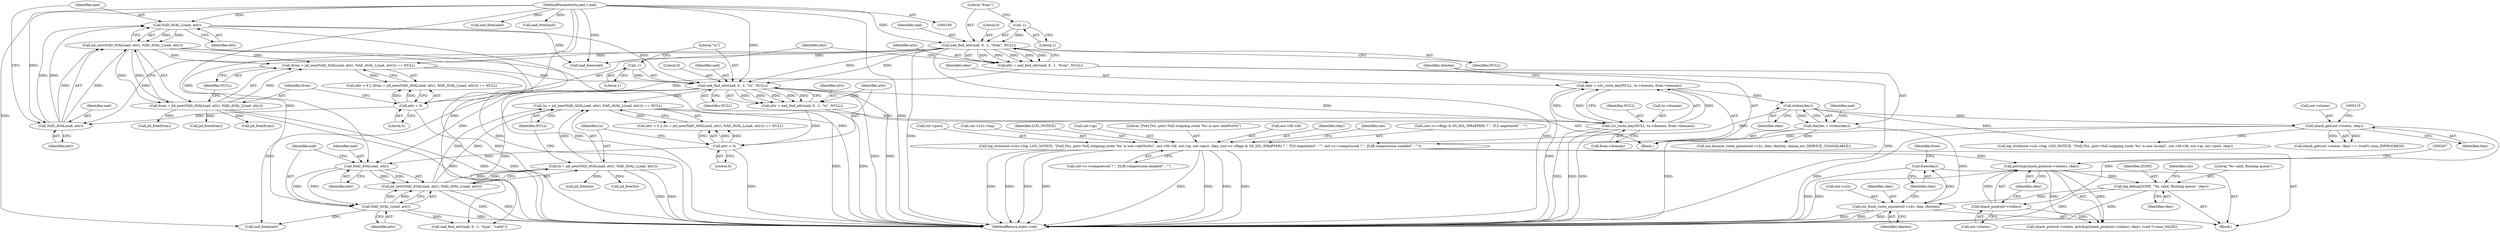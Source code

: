 digraph "0_jabberd2_aabcffae560d5fd00cd1d2ffce5d760353cf0a4d@API" {
"1000279" [label="(Call,free(rkey))"];
"1000273" [label="(Call,out_flush_route_queue(out->s2s, rkey, rkeylen))"];
"1000269" [label="(Call,log_debug(ZONE, \"%s valid, flushing queue\", rkey))"];
"1000260" [label="(Call,pstrdup(xhash_pool(out->states), rkey))"];
"1000261" [label="(Call,xhash_pool(out->states))"];
"1000209" [label="(Call,xhash_get(out->states, rkey))"];
"1000195" [label="(Call,strlen(rkey))"];
"1000183" [label="(Call,rkey = s2s_route_key(NULL, to->domain, from->domain))"];
"1000185" [label="(Call,s2s_route_key(NULL, to->domain, from->domain))"];
"1000151" [label="(Call,nad_find_attr(nad, 0, -1, \"to\", NULL))"];
"1000138" [label="(Call,NAD_AVAL_L(nad, attr))"];
"1000135" [label="(Call,NAD_AVAL(nad, attr))"];
"1000119" [label="(Call,nad_find_attr(nad, 0, -1, \"from\", NULL))"];
"1000110" [label="(MethodParameterIn,nad_t nad)"];
"1000122" [label="(Call,-1)"];
"1000128" [label="(Call,attr < 0)"];
"1000117" [label="(Call,attr = nad_find_attr(nad, 0, -1, \"from\", NULL))"];
"1000154" [label="(Call,-1)"];
"1000131" [label="(Call,(from = jid_new(NAD_AVAL(nad, attr), NAD_AVAL_L(nad, attr))) == NULL)"];
"1000132" [label="(Call,from = jid_new(NAD_AVAL(nad, attr), NAD_AVAL_L(nad, attr)))"];
"1000134" [label="(Call,jid_new(NAD_AVAL(nad, attr), NAD_AVAL_L(nad, attr)))"];
"1000163" [label="(Call,(to = jid_new(NAD_AVAL(nad, attr), NAD_AVAL_L(nad, attr))) == NULL)"];
"1000164" [label="(Call,to = jid_new(NAD_AVAL(nad, attr), NAD_AVAL_L(nad, attr)))"];
"1000166" [label="(Call,jid_new(NAD_AVAL(nad, attr), NAD_AVAL_L(nad, attr)))"];
"1000167" [label="(Call,NAD_AVAL(nad, attr))"];
"1000160" [label="(Call,attr < 0)"];
"1000149" [label="(Call,attr = nad_find_attr(nad, 0, -1, \"to\", NULL))"];
"1000170" [label="(Call,NAD_AVAL_L(nad, attr))"];
"1000218" [label="(Call,log_write(out->s2s->log, LOG_NOTICE, \"[%d] [%s, port=%d] outgoing route '%s' is now valid%s%s\", out->fd->fd, out->ip, out->port, rkey, (out->s->flags & SX_SSL_WRAPPER) ? \", TLS negotiated\" : \"\", out->s->compressed ? \", ZLIB compression enabled\" : \"\"))"];
"1000193" [label="(Call,rkeylen = strlen(rkey))"];
"1000219" [label="(Call,out->s2s->log)"];
"1000129" [label="(Identifier,attr)"];
"1000119" [label="(Call,nad_find_attr(nad, 0, -1, \"from\", NULL))"];
"1000160" [label="(Call,attr < 0)"];
"1000208" [label="(Call,xhash_get(out->states, rkey) == (void*) conn_INPROGRESS)"];
"1000132" [label="(Call,from = jid_new(NAD_AVAL(nad, attr), NAD_AVAL_L(nad, attr)))"];
"1000167" [label="(Call,NAD_AVAL(nad, attr))"];
"1000224" [label="(Identifier,LOG_NOTICE)"];
"1000201" [label="(Identifier,nad)"];
"1000210" [label="(Call,out->states)"];
"1000134" [label="(Call,jid_new(NAD_AVAL(nad, attr), NAD_AVAL_L(nad, attr)))"];
"1000155" [label="(Literal,1)"];
"1000270" [label="(Identifier,ZONE)"];
"1000346" [label="(Call,jid_free(from))"];
"1000124" [label="(Literal,\"from\")"];
"1000128" [label="(Call,attr < 0)"];
"1000209" [label="(Call,xhash_get(out->states, rkey))"];
"1000272" [label="(Identifier,rkey)"];
"1000231" [label="(Call,out->ip)"];
"1000138" [label="(Call,NAD_AVAL_L(nad, attr))"];
"1000285" [label="(Call,nad_free(nad))"];
"1000225" [label="(Literal,\"[%d] [%s, port=%d] outgoing route '%s' is now valid%s%s\")"];
"1000195" [label="(Call,strlen(rkey))"];
"1000154" [label="(Call,-1)"];
"1000151" [label="(Call,nad_find_attr(nad, 0, -1, \"to\", NULL))"];
"1000193" [label="(Call,rkeylen = strlen(rkey))"];
"1000269" [label="(Call,log_debug(ZONE, \"%s valid, flushing queue\", rkey))"];
"1000118" [label="(Identifier,attr)"];
"1000149" [label="(Call,attr = nad_find_attr(nad, 0, -1, \"to\", NULL))"];
"1000169" [label="(Identifier,attr)"];
"1000172" [label="(Identifier,attr)"];
"1000120" [label="(Identifier,nad)"];
"1000125" [label="(Identifier,NULL)"];
"1000283" [label="(Call,jid_free(to))"];
"1000288" [label="(Call,log_write(out->s2s->log, LOG_NOTICE, \"[%d] [%s, port=%d] outgoing route '%s' is now invalid\", out->fd->fd, out->ip, out->port, rkey))"];
"1000173" [label="(Identifier,NULL)"];
"1000226" [label="(Call,out->fd->fd)"];
"1000280" [label="(Identifier,rkey)"];
"1000186" [label="(Identifier,NULL)"];
"1000352" [label="(MethodReturn,static void)"];
"1000110" [label="(MethodParameterIn,nad_t nad)"];
"1000166" [label="(Call,jid_new(NAD_AVAL(nad, attr), NAD_AVAL_L(nad, attr)))"];
"1000123" [label="(Literal,1)"];
"1000248" [label="(Call,out->s->compressed ? \", ZLIB compression enabled\" : \"\")"];
"1000136" [label="(Identifier,nad)"];
"1000133" [label="(Identifier,from)"];
"1000184" [label="(Identifier,rkey)"];
"1000275" [label="(Identifier,out)"];
"1000121" [label="(Literal,0)"];
"1000194" [label="(Identifier,rkeylen)"];
"1000217" [label="(Block,)"];
"1000350" [label="(Call,nad_free(nad))"];
"1000274" [label="(Call,out->s2s)"];
"1000183" [label="(Call,rkey = s2s_route_key(NULL, to->domain, from->domain))"];
"1000130" [label="(Literal,0)"];
"1000271" [label="(Literal,\"%s valid, flushing queue\")"];
"1000111" [label="(Block,)"];
"1000165" [label="(Identifier,to)"];
"1000282" [label="(Identifier,from)"];
"1000159" [label="(Call,attr < 0 || (to = jid_new(NAD_AVAL(nad, attr), NAD_AVAL_L(nad, attr))) == NULL)"];
"1000162" [label="(Literal,0)"];
"1000156" [label="(Literal,\"to\")"];
"1000273" [label="(Call,out_flush_route_queue(out->s2s, rkey, rkeylen))"];
"1000281" [label="(Call,jid_free(from))"];
"1000171" [label="(Identifier,nad)"];
"1000122" [label="(Call,-1)"];
"1000237" [label="(Identifier,rkey)"];
"1000260" [label="(Call,pstrdup(xhash_pool(out->states), rkey))"];
"1000117" [label="(Call,attr = nad_find_attr(nad, 0, -1, \"from\", NULL))"];
"1000141" [label="(Identifier,NULL)"];
"1000150" [label="(Identifier,attr)"];
"1000168" [label="(Identifier,nad)"];
"1000187" [label="(Call,to->domain)"];
"1000190" [label="(Call,from->domain)"];
"1000152" [label="(Identifier,nad)"];
"1000348" [label="(Call,jid_free(to))"];
"1000127" [label="(Call,attr < 0 || (from = jid_new(NAD_AVAL(nad, attr), NAD_AVAL_L(nad, attr))) == NULL)"];
"1000164" [label="(Call,to = jid_new(NAD_AVAL(nad, attr), NAD_AVAL_L(nad, attr)))"];
"1000137" [label="(Identifier,attr)"];
"1000140" [label="(Identifier,attr)"];
"1000153" [label="(Literal,0)"];
"1000218" [label="(Call,log_write(out->s2s->log, LOG_NOTICE, \"[%d] [%s, port=%d] outgoing route '%s' is now valid%s%s\", out->fd->fd, out->ip, out->port, rkey, (out->s->flags & SX_SSL_WRAPPER) ? \", TLS negotiated\" : \"\", out->s->compressed ? \", ZLIB compression enabled\" : \"\"))"];
"1000213" [label="(Identifier,rkey)"];
"1000170" [label="(Call,NAD_AVAL_L(nad, attr))"];
"1000139" [label="(Identifier,nad)"];
"1000200" [label="(Call,nad_find_attr(nad, 0, -1, \"type\", \"valid\"))"];
"1000161" [label="(Identifier,attr)"];
"1000163" [label="(Call,(to = jid_new(NAD_AVAL(nad, attr), NAD_AVAL_L(nad, attr))) == NULL)"];
"1000265" [label="(Identifier,rkey)"];
"1000258" [label="(Identifier,out)"];
"1000262" [label="(Call,out->states)"];
"1000157" [label="(Identifier,NULL)"];
"1000180" [label="(Call,nad_free(nad))"];
"1000256" [label="(Call,xhash_put(out->states, pstrdup(xhash_pool(out->states), rkey), (void *) conn_VALID))"];
"1000185" [label="(Call,s2s_route_key(NULL, to->domain, from->domain))"];
"1000135" [label="(Call,NAD_AVAL(nad, attr))"];
"1000196" [label="(Identifier,rkey)"];
"1000178" [label="(Call,jid_free(from))"];
"1000278" [label="(Identifier,rkeylen)"];
"1000261" [label="(Call,xhash_pool(out->states))"];
"1000238" [label="(Call,(out->s->flags & SX_SSL_WRAPPER) ? \", TLS negotiated\" : \"\")"];
"1000131" [label="(Call,(from = jid_new(NAD_AVAL(nad, attr), NAD_AVAL_L(nad, attr))) == NULL)"];
"1000234" [label="(Call,out->port)"];
"1000279" [label="(Call,free(rkey))"];
"1000146" [label="(Call,nad_free(nad))"];
"1000337" [label="(Call,out_bounce_route_queue(out->s2s, rkey, rkeylen, stanza_err_SERVICE_UNAVAILABLE))"];
"1000277" [label="(Identifier,rkey)"];
"1000279" -> "1000217"  [label="AST: "];
"1000279" -> "1000280"  [label="CFG: "];
"1000280" -> "1000279"  [label="AST: "];
"1000282" -> "1000279"  [label="CFG: "];
"1000279" -> "1000352"  [label="DDG: "];
"1000273" -> "1000279"  [label="DDG: "];
"1000273" -> "1000217"  [label="AST: "];
"1000273" -> "1000278"  [label="CFG: "];
"1000274" -> "1000273"  [label="AST: "];
"1000277" -> "1000273"  [label="AST: "];
"1000278" -> "1000273"  [label="AST: "];
"1000280" -> "1000273"  [label="CFG: "];
"1000273" -> "1000352"  [label="DDG: "];
"1000273" -> "1000352"  [label="DDG: "];
"1000273" -> "1000352"  [label="DDG: "];
"1000269" -> "1000273"  [label="DDG: "];
"1000193" -> "1000273"  [label="DDG: "];
"1000269" -> "1000217"  [label="AST: "];
"1000269" -> "1000272"  [label="CFG: "];
"1000270" -> "1000269"  [label="AST: "];
"1000271" -> "1000269"  [label="AST: "];
"1000272" -> "1000269"  [label="AST: "];
"1000275" -> "1000269"  [label="CFG: "];
"1000269" -> "1000352"  [label="DDG: "];
"1000269" -> "1000352"  [label="DDG: "];
"1000260" -> "1000269"  [label="DDG: "];
"1000260" -> "1000256"  [label="AST: "];
"1000260" -> "1000265"  [label="CFG: "];
"1000261" -> "1000260"  [label="AST: "];
"1000265" -> "1000260"  [label="AST: "];
"1000267" -> "1000260"  [label="CFG: "];
"1000260" -> "1000352"  [label="DDG: "];
"1000260" -> "1000256"  [label="DDG: "];
"1000260" -> "1000256"  [label="DDG: "];
"1000261" -> "1000260"  [label="DDG: "];
"1000218" -> "1000260"  [label="DDG: "];
"1000261" -> "1000262"  [label="CFG: "];
"1000262" -> "1000261"  [label="AST: "];
"1000265" -> "1000261"  [label="CFG: "];
"1000261" -> "1000256"  [label="DDG: "];
"1000209" -> "1000261"  [label="DDG: "];
"1000209" -> "1000208"  [label="AST: "];
"1000209" -> "1000213"  [label="CFG: "];
"1000210" -> "1000209"  [label="AST: "];
"1000213" -> "1000209"  [label="AST: "];
"1000215" -> "1000209"  [label="CFG: "];
"1000209" -> "1000352"  [label="DDG: "];
"1000209" -> "1000208"  [label="DDG: "];
"1000209" -> "1000208"  [label="DDG: "];
"1000195" -> "1000209"  [label="DDG: "];
"1000209" -> "1000218"  [label="DDG: "];
"1000209" -> "1000288"  [label="DDG: "];
"1000195" -> "1000193"  [label="AST: "];
"1000195" -> "1000196"  [label="CFG: "];
"1000196" -> "1000195"  [label="AST: "];
"1000193" -> "1000195"  [label="CFG: "];
"1000195" -> "1000193"  [label="DDG: "];
"1000183" -> "1000195"  [label="DDG: "];
"1000195" -> "1000218"  [label="DDG: "];
"1000195" -> "1000288"  [label="DDG: "];
"1000183" -> "1000111"  [label="AST: "];
"1000183" -> "1000185"  [label="CFG: "];
"1000184" -> "1000183"  [label="AST: "];
"1000185" -> "1000183"  [label="AST: "];
"1000194" -> "1000183"  [label="CFG: "];
"1000183" -> "1000352"  [label="DDG: "];
"1000185" -> "1000183"  [label="DDG: "];
"1000185" -> "1000183"  [label="DDG: "];
"1000185" -> "1000183"  [label="DDG: "];
"1000185" -> "1000190"  [label="CFG: "];
"1000186" -> "1000185"  [label="AST: "];
"1000187" -> "1000185"  [label="AST: "];
"1000190" -> "1000185"  [label="AST: "];
"1000185" -> "1000352"  [label="DDG: "];
"1000185" -> "1000352"  [label="DDG: "];
"1000185" -> "1000352"  [label="DDG: "];
"1000151" -> "1000185"  [label="DDG: "];
"1000163" -> "1000185"  [label="DDG: "];
"1000151" -> "1000149"  [label="AST: "];
"1000151" -> "1000157"  [label="CFG: "];
"1000152" -> "1000151"  [label="AST: "];
"1000153" -> "1000151"  [label="AST: "];
"1000154" -> "1000151"  [label="AST: "];
"1000156" -> "1000151"  [label="AST: "];
"1000157" -> "1000151"  [label="AST: "];
"1000149" -> "1000151"  [label="CFG: "];
"1000151" -> "1000352"  [label="DDG: "];
"1000151" -> "1000352"  [label="DDG: "];
"1000151" -> "1000149"  [label="DDG: "];
"1000151" -> "1000149"  [label="DDG: "];
"1000151" -> "1000149"  [label="DDG: "];
"1000151" -> "1000149"  [label="DDG: "];
"1000151" -> "1000149"  [label="DDG: "];
"1000138" -> "1000151"  [label="DDG: "];
"1000119" -> "1000151"  [label="DDG: "];
"1000119" -> "1000151"  [label="DDG: "];
"1000110" -> "1000151"  [label="DDG: "];
"1000154" -> "1000151"  [label="DDG: "];
"1000131" -> "1000151"  [label="DDG: "];
"1000151" -> "1000167"  [label="DDG: "];
"1000151" -> "1000163"  [label="DDG: "];
"1000151" -> "1000180"  [label="DDG: "];
"1000151" -> "1000200"  [label="DDG: "];
"1000138" -> "1000134"  [label="AST: "];
"1000138" -> "1000140"  [label="CFG: "];
"1000139" -> "1000138"  [label="AST: "];
"1000140" -> "1000138"  [label="AST: "];
"1000134" -> "1000138"  [label="CFG: "];
"1000138" -> "1000352"  [label="DDG: "];
"1000138" -> "1000134"  [label="DDG: "];
"1000138" -> "1000134"  [label="DDG: "];
"1000135" -> "1000138"  [label="DDG: "];
"1000135" -> "1000138"  [label="DDG: "];
"1000110" -> "1000138"  [label="DDG: "];
"1000138" -> "1000146"  [label="DDG: "];
"1000135" -> "1000134"  [label="AST: "];
"1000135" -> "1000137"  [label="CFG: "];
"1000136" -> "1000135"  [label="AST: "];
"1000137" -> "1000135"  [label="AST: "];
"1000139" -> "1000135"  [label="CFG: "];
"1000135" -> "1000134"  [label="DDG: "];
"1000135" -> "1000134"  [label="DDG: "];
"1000119" -> "1000135"  [label="DDG: "];
"1000110" -> "1000135"  [label="DDG: "];
"1000128" -> "1000135"  [label="DDG: "];
"1000119" -> "1000117"  [label="AST: "];
"1000119" -> "1000125"  [label="CFG: "];
"1000120" -> "1000119"  [label="AST: "];
"1000121" -> "1000119"  [label="AST: "];
"1000122" -> "1000119"  [label="AST: "];
"1000124" -> "1000119"  [label="AST: "];
"1000125" -> "1000119"  [label="AST: "];
"1000117" -> "1000119"  [label="CFG: "];
"1000119" -> "1000352"  [label="DDG: "];
"1000119" -> "1000352"  [label="DDG: "];
"1000119" -> "1000117"  [label="DDG: "];
"1000119" -> "1000117"  [label="DDG: "];
"1000119" -> "1000117"  [label="DDG: "];
"1000119" -> "1000117"  [label="DDG: "];
"1000119" -> "1000117"  [label="DDG: "];
"1000110" -> "1000119"  [label="DDG: "];
"1000122" -> "1000119"  [label="DDG: "];
"1000119" -> "1000131"  [label="DDG: "];
"1000119" -> "1000146"  [label="DDG: "];
"1000110" -> "1000108"  [label="AST: "];
"1000110" -> "1000352"  [label="DDG: "];
"1000110" -> "1000146"  [label="DDG: "];
"1000110" -> "1000167"  [label="DDG: "];
"1000110" -> "1000170"  [label="DDG: "];
"1000110" -> "1000180"  [label="DDG: "];
"1000110" -> "1000200"  [label="DDG: "];
"1000110" -> "1000285"  [label="DDG: "];
"1000110" -> "1000350"  [label="DDG: "];
"1000122" -> "1000123"  [label="CFG: "];
"1000123" -> "1000122"  [label="AST: "];
"1000124" -> "1000122"  [label="CFG: "];
"1000128" -> "1000127"  [label="AST: "];
"1000128" -> "1000130"  [label="CFG: "];
"1000129" -> "1000128"  [label="AST: "];
"1000130" -> "1000128"  [label="AST: "];
"1000133" -> "1000128"  [label="CFG: "];
"1000127" -> "1000128"  [label="CFG: "];
"1000128" -> "1000352"  [label="DDG: "];
"1000128" -> "1000127"  [label="DDG: "];
"1000128" -> "1000127"  [label="DDG: "];
"1000117" -> "1000128"  [label="DDG: "];
"1000117" -> "1000111"  [label="AST: "];
"1000118" -> "1000117"  [label="AST: "];
"1000129" -> "1000117"  [label="CFG: "];
"1000117" -> "1000352"  [label="DDG: "];
"1000154" -> "1000155"  [label="CFG: "];
"1000155" -> "1000154"  [label="AST: "];
"1000156" -> "1000154"  [label="CFG: "];
"1000131" -> "1000127"  [label="AST: "];
"1000131" -> "1000141"  [label="CFG: "];
"1000132" -> "1000131"  [label="AST: "];
"1000141" -> "1000131"  [label="AST: "];
"1000127" -> "1000131"  [label="CFG: "];
"1000131" -> "1000352"  [label="DDG: "];
"1000131" -> "1000127"  [label="DDG: "];
"1000132" -> "1000131"  [label="DDG: "];
"1000134" -> "1000131"  [label="DDG: "];
"1000134" -> "1000131"  [label="DDG: "];
"1000132" -> "1000134"  [label="CFG: "];
"1000133" -> "1000132"  [label="AST: "];
"1000134" -> "1000132"  [label="AST: "];
"1000141" -> "1000132"  [label="CFG: "];
"1000132" -> "1000352"  [label="DDG: "];
"1000132" -> "1000352"  [label="DDG: "];
"1000134" -> "1000132"  [label="DDG: "];
"1000134" -> "1000132"  [label="DDG: "];
"1000132" -> "1000178"  [label="DDG: "];
"1000132" -> "1000281"  [label="DDG: "];
"1000132" -> "1000346"  [label="DDG: "];
"1000134" -> "1000352"  [label="DDG: "];
"1000134" -> "1000352"  [label="DDG: "];
"1000163" -> "1000159"  [label="AST: "];
"1000163" -> "1000173"  [label="CFG: "];
"1000164" -> "1000163"  [label="AST: "];
"1000173" -> "1000163"  [label="AST: "];
"1000159" -> "1000163"  [label="CFG: "];
"1000163" -> "1000352"  [label="DDG: "];
"1000163" -> "1000159"  [label="DDG: "];
"1000164" -> "1000163"  [label="DDG: "];
"1000166" -> "1000163"  [label="DDG: "];
"1000166" -> "1000163"  [label="DDG: "];
"1000164" -> "1000166"  [label="CFG: "];
"1000165" -> "1000164"  [label="AST: "];
"1000166" -> "1000164"  [label="AST: "];
"1000173" -> "1000164"  [label="CFG: "];
"1000164" -> "1000352"  [label="DDG: "];
"1000164" -> "1000352"  [label="DDG: "];
"1000166" -> "1000164"  [label="DDG: "];
"1000166" -> "1000164"  [label="DDG: "];
"1000164" -> "1000283"  [label="DDG: "];
"1000164" -> "1000348"  [label="DDG: "];
"1000166" -> "1000170"  [label="CFG: "];
"1000167" -> "1000166"  [label="AST: "];
"1000170" -> "1000166"  [label="AST: "];
"1000166" -> "1000352"  [label="DDG: "];
"1000166" -> "1000352"  [label="DDG: "];
"1000167" -> "1000166"  [label="DDG: "];
"1000167" -> "1000166"  [label="DDG: "];
"1000170" -> "1000166"  [label="DDG: "];
"1000170" -> "1000166"  [label="DDG: "];
"1000167" -> "1000169"  [label="CFG: "];
"1000168" -> "1000167"  [label="AST: "];
"1000169" -> "1000167"  [label="AST: "];
"1000171" -> "1000167"  [label="CFG: "];
"1000160" -> "1000167"  [label="DDG: "];
"1000167" -> "1000170"  [label="DDG: "];
"1000167" -> "1000170"  [label="DDG: "];
"1000160" -> "1000159"  [label="AST: "];
"1000160" -> "1000162"  [label="CFG: "];
"1000161" -> "1000160"  [label="AST: "];
"1000162" -> "1000160"  [label="AST: "];
"1000165" -> "1000160"  [label="CFG: "];
"1000159" -> "1000160"  [label="CFG: "];
"1000160" -> "1000352"  [label="DDG: "];
"1000160" -> "1000159"  [label="DDG: "];
"1000160" -> "1000159"  [label="DDG: "];
"1000149" -> "1000160"  [label="DDG: "];
"1000149" -> "1000111"  [label="AST: "];
"1000150" -> "1000149"  [label="AST: "];
"1000161" -> "1000149"  [label="CFG: "];
"1000149" -> "1000352"  [label="DDG: "];
"1000170" -> "1000172"  [label="CFG: "];
"1000171" -> "1000170"  [label="AST: "];
"1000172" -> "1000170"  [label="AST: "];
"1000170" -> "1000352"  [label="DDG: "];
"1000170" -> "1000180"  [label="DDG: "];
"1000170" -> "1000200"  [label="DDG: "];
"1000218" -> "1000217"  [label="AST: "];
"1000218" -> "1000248"  [label="CFG: "];
"1000219" -> "1000218"  [label="AST: "];
"1000224" -> "1000218"  [label="AST: "];
"1000225" -> "1000218"  [label="AST: "];
"1000226" -> "1000218"  [label="AST: "];
"1000231" -> "1000218"  [label="AST: "];
"1000234" -> "1000218"  [label="AST: "];
"1000237" -> "1000218"  [label="AST: "];
"1000238" -> "1000218"  [label="AST: "];
"1000248" -> "1000218"  [label="AST: "];
"1000258" -> "1000218"  [label="CFG: "];
"1000218" -> "1000352"  [label="DDG: "];
"1000218" -> "1000352"  [label="DDG: "];
"1000218" -> "1000352"  [label="DDG: "];
"1000218" -> "1000352"  [label="DDG: "];
"1000218" -> "1000352"  [label="DDG: "];
"1000218" -> "1000352"  [label="DDG: "];
"1000218" -> "1000352"  [label="DDG: "];
"1000218" -> "1000352"  [label="DDG: "];
"1000193" -> "1000111"  [label="AST: "];
"1000194" -> "1000193"  [label="AST: "];
"1000201" -> "1000193"  [label="CFG: "];
"1000193" -> "1000352"  [label="DDG: "];
"1000193" -> "1000337"  [label="DDG: "];
}
